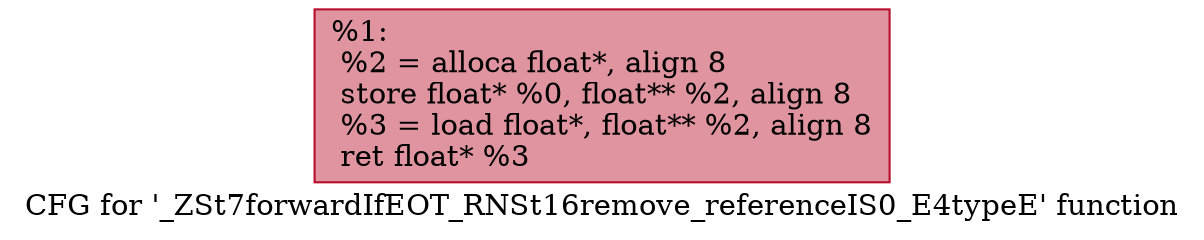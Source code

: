 digraph "CFG for '_ZSt7forwardIfEOT_RNSt16remove_referenceIS0_E4typeE' function" {
	label="CFG for '_ZSt7forwardIfEOT_RNSt16remove_referenceIS0_E4typeE' function";

	Node0x55a6d7669e80 [shape=record,color="#b70d28ff", style=filled, fillcolor="#b70d2870",label="{%1:\l  %2 = alloca float*, align 8\l  store float* %0, float** %2, align 8\l  %3 = load float*, float** %2, align 8\l  ret float* %3\l}"];
}
